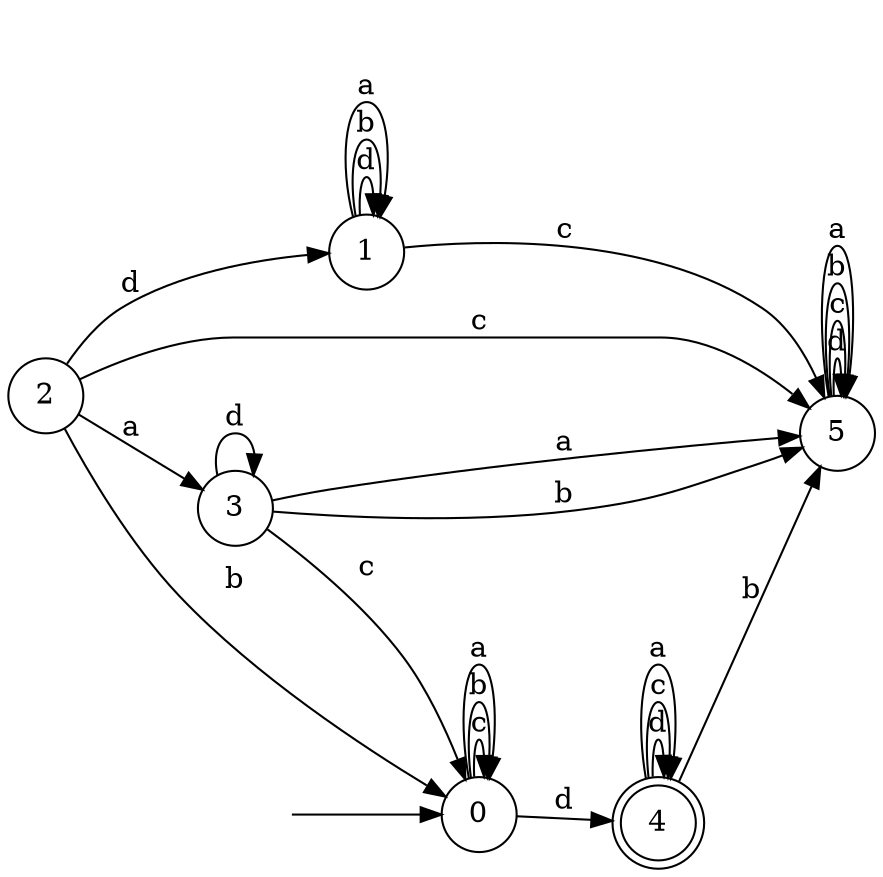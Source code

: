 digraph {
  rankdir=LR;
  0 [label="0", shape = circle];
  0 -> 4 [label="d"];
  0 -> 0 [label="c"];
  0 -> 0 [label="b"];
  0 -> 0 [label="a"];
  1 [label="1", shape = circle];
  1 -> 1 [label="d"];
  1 -> 5 [label="c"];
  1 -> 1 [label="b"];
  1 -> 1 [label="a"];
  2 [label="2", shape = circle];
  2 -> 1 [label="d"];
  2 -> 5 [label="c"];
  2 -> 0 [label="b"];
  2 -> 3 [label="a"];
  3 [label="3", shape = circle];
  3 -> 3 [label="d"];
  3 -> 0 [label="c"];
  3 -> 5 [label="b"];
  3 -> 5 [label="a"];
  4 [label="4", shape = doublecircle];
  4 -> 4 [label="d"];
  4 -> 4 [label="c"];
  4 -> 5 [label="b"];
  4 -> 4 [label="a"];
  5 [label="5", shape = circle];
  5 -> 5 [label="d"];
  5 -> 5 [label="c"];
  5 -> 5 [label="b"];
  5 -> 5 [label="a"];
  6 [label="", shape = plaintext];
  6 -> 0 [label=""];
}
